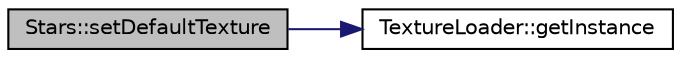 digraph "Stars::setDefaultTexture"
{
  edge [fontname="Helvetica",fontsize="10",labelfontname="Helvetica",labelfontsize="10"];
  node [fontname="Helvetica",fontsize="10",shape=record];
  rankdir="LR";
  Node1 [label="Stars::setDefaultTexture",height=0.2,width=0.4,color="black", fillcolor="grey75", style="filled", fontcolor="black"];
  Node1 -> Node2 [color="midnightblue",fontsize="10",style="solid",fontname="Helvetica"];
  Node2 [label="TextureLoader::getInstance",height=0.2,width=0.4,color="black", fillcolor="white", style="filled",URL="$class_texture_loader.html#ad606fa221b1796e88e102e8d1f0cf357"];
}
